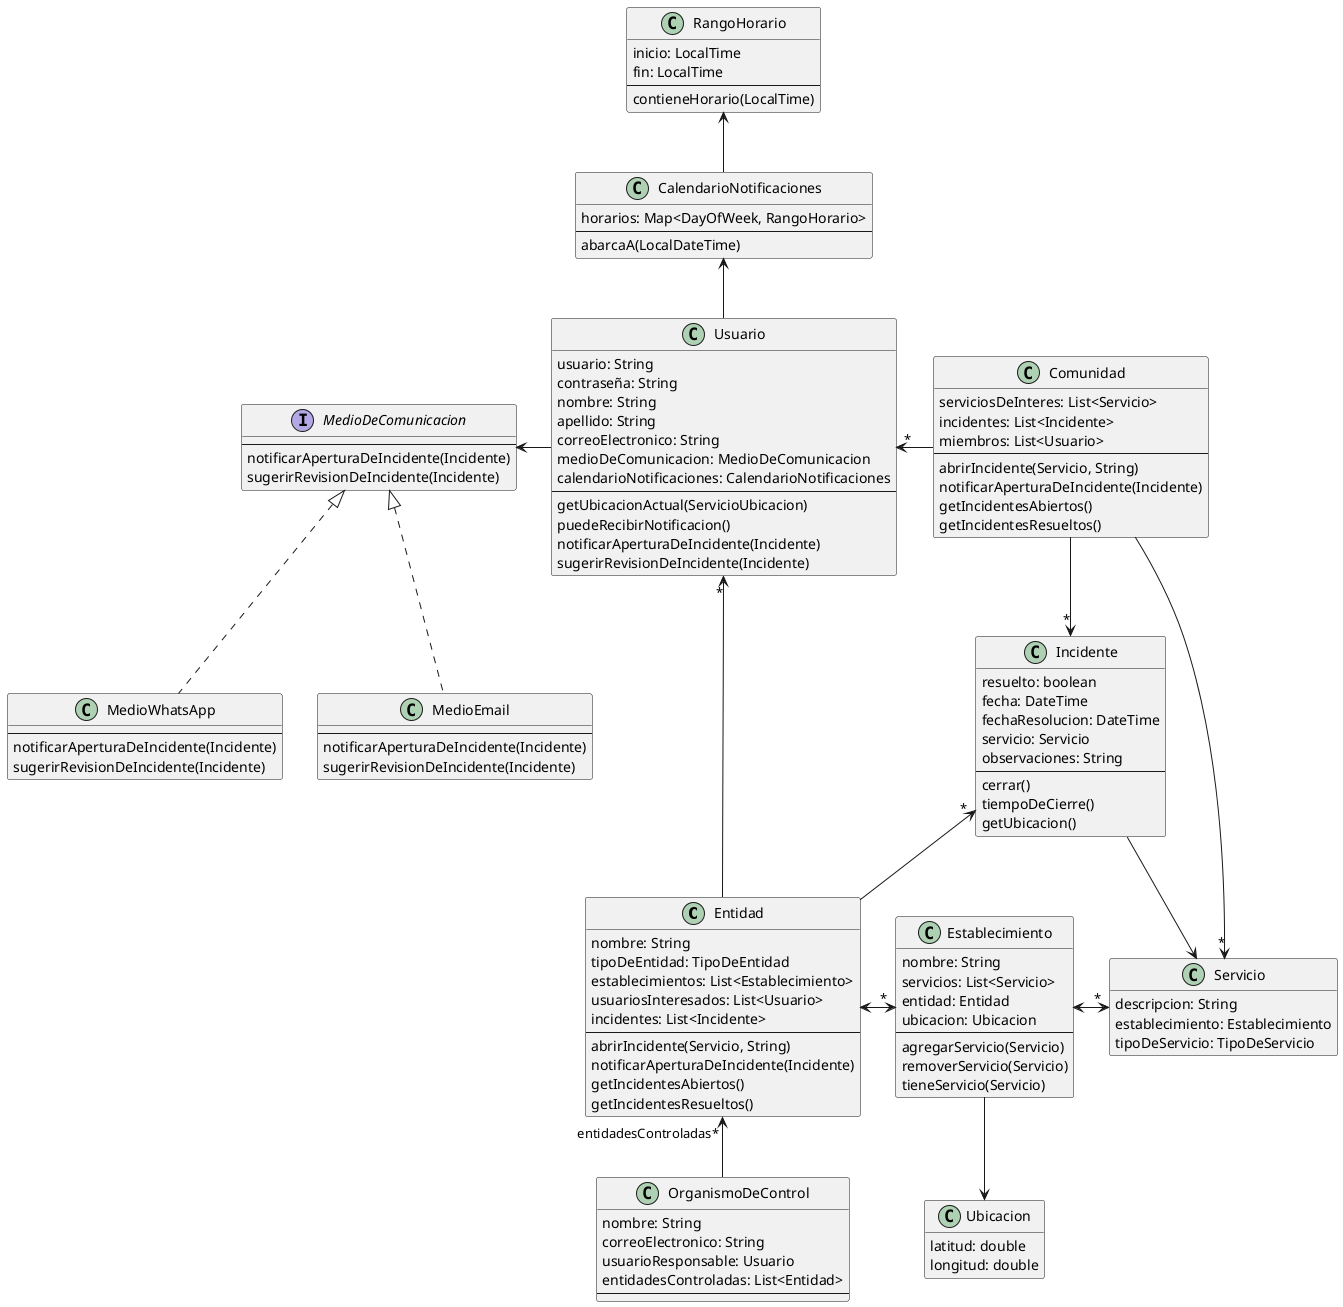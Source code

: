 @startuml TPA3-Clases

hide empty members

' Supermercado, Centro Comunal, Banco, ...
class Entidad {
  nombre: String
  tipoDeEntidad: TipoDeEntidad
  establecimientos: List<Establecimiento>
  usuariosInteresados: List<Usuario>
  incidentes: List<Incidente>
  --
  abrirIncidente(Servicio, String)
  notificarAperturaDeIncidente(Incidente)
  getIncidentesAbiertos()
  getIncidentesResueltos()
}

Entidad <-r->"*" Establecimiento
Entidad -l->"*" Usuario
Entidad -u->"*" Incidente

' Sucursal, Estacion, ...
class Establecimiento {
  nombre: String
  servicios: List<Servicio>
  entidad: Entidad
  ubicacion: Ubicacion
  --
  agregarServicio(Servicio)
  removerServicio(Servicio)
  tieneServicio(Servicio)
}

Establecimiento <->"*" Servicio
Establecimiento -d-> Ubicacion

class Servicio {
  descripcion: String
  establecimiento: Establecimiento
  tipoDeServicio: TipoDeServicio
}

class Usuario {
  usuario: String
  contraseña: String
  nombre: String
  apellido: String
  correoElectronico: String
  medioDeComunicacion: MedioDeComunicacion
  calendarioNotificaciones: CalendarioNotificaciones
  --
  getUbicacionActual(ServicioUbicacion)
  puedeRecibirNotificacion()
  notificarAperturaDeIncidente(Incidente)
  sugerirRevisionDeIncidente(Incidente)
}

Usuario -l-> MedioDeComunicacion
Usuario -u-> CalendarioNotificaciones

class CalendarioNotificaciones {
  horarios: Map<DayOfWeek, RangoHorario>
  --
  abarcaA(LocalDateTime)
}

CalendarioNotificaciones -u-> RangoHorario

class RangoHorario {
  inicio: LocalTime
  fin: LocalTime
  --
  contieneHorario(LocalTime)
}

interface MedioDeComunicacion {
  --
  notificarAperturaDeIncidente(Incidente)
  sugerirRevisionDeIncidente(Incidente)
}

class MedioWhatsApp implements MedioDeComunicacion {
  --
  notificarAperturaDeIncidente(Incidente)
  sugerirRevisionDeIncidente(Incidente)
}

class MedioEmail implements MedioDeComunicacion {
  --
  notificarAperturaDeIncidente(Incidente)
  sugerirRevisionDeIncidente(Incidente)
}

class Comunidad {
  serviciosDeInteres: List<Servicio>
  incidentes: List<Incidente>
  miembros: List<Usuario>
  --
  abrirIncidente(Servicio, String)
  notificarAperturaDeIncidente(Incidente)
  getIncidentesAbiertos()
  getIncidentesResueltos()
}

Comunidad ->"*" Servicio
Comunidad -d->"*" Incidente
Comunidad -l->"*" Usuario

class Incidente {
  resuelto: boolean
  fecha: DateTime
  fechaResolucion: DateTime
  servicio: Servicio
  observaciones: String
  --
  cerrar()
  tiempoDeCierre()
  getUbicacion()
}

Incidente -> Servicio

class Ubicacion {
  latitud: double
  longitud: double
}

'interface ServicioMapas {
'  --
'  estanCerca(Ubicacion, Ubicacion, long): boolean
'}
'
'interface ServicioUbicacion {
'  --
'  ubicacionActual(String): Ubicacion
'}

class OrganismoDeControl {
  nombre: String
  correoElectronico: String
  usuarioResponsable: Usuario
  entidadesControladas: List<Entidad>
  --
}

OrganismoDeControl -u->"entidadesControladas*" Entidad

/'

enum TipoDeServicio {
  ESCALERAS_MECANICAS
  ASCENSORES
  BAÑOS
}

Servicio -> TipoDeServicio

enum TipoDeEntidad {
  SUBTERRANEO
  FERROCARRIL
  SUPERMERADO
  BANCO
}

Entidad -> TipoDeEntidad

'/

@enduml
